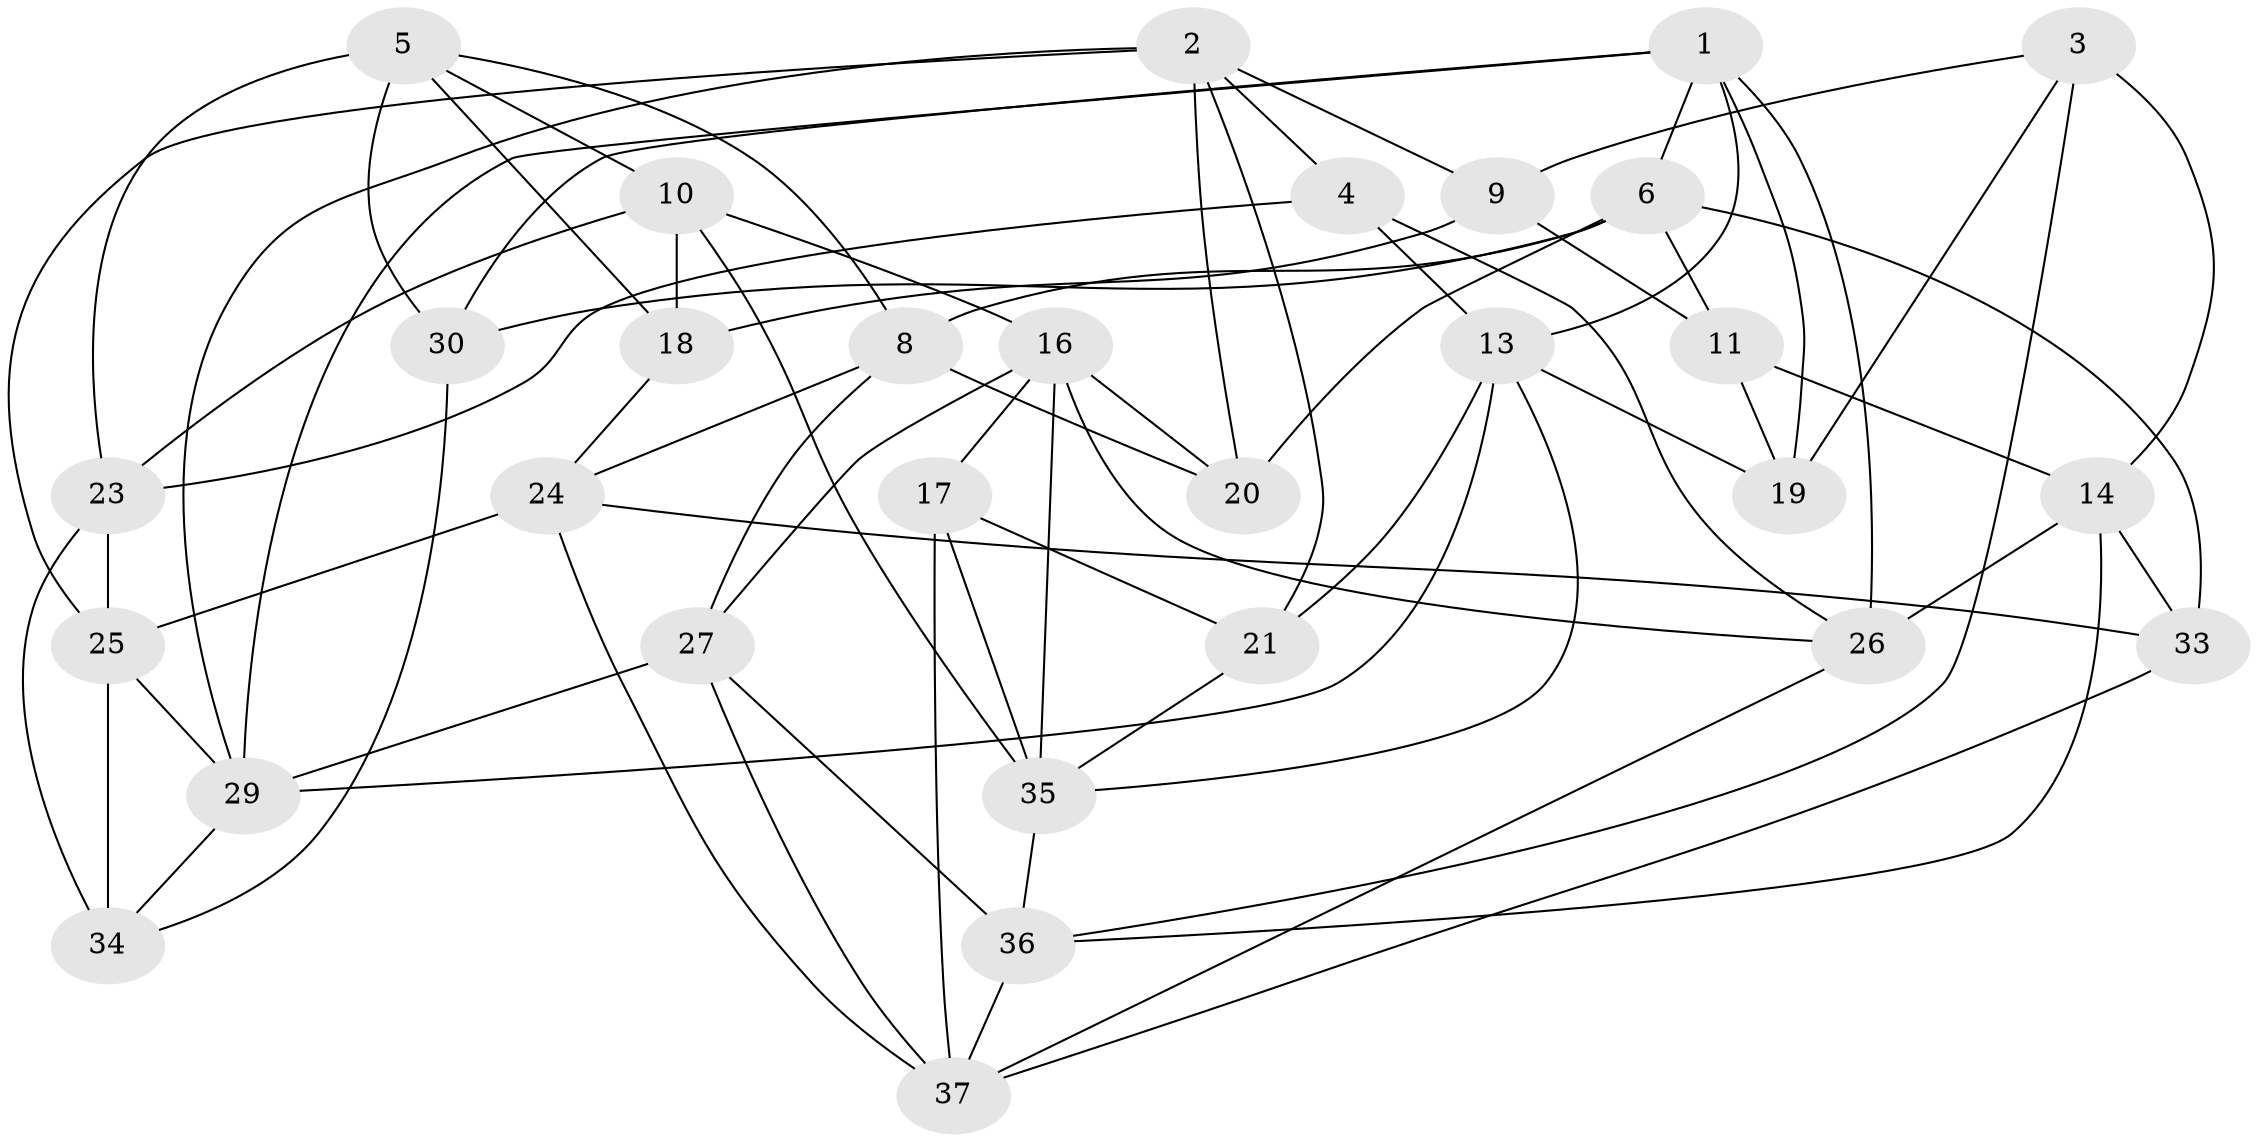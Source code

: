 // Generated by graph-tools (version 1.1) at 2025/24/03/03/25 07:24:28]
// undirected, 30 vertices, 73 edges
graph export_dot {
graph [start="1"]
  node [color=gray90,style=filled];
  1 [super="+39"];
  2 [super="+12"];
  3;
  4;
  5 [super="+28"];
  6 [super="+7"];
  8 [super="+40"];
  9;
  10 [super="+15"];
  11;
  13 [super="+38"];
  14 [super="+22"];
  16 [super="+44"];
  17;
  18 [super="+42"];
  19;
  20;
  21;
  23 [super="+32"];
  24 [super="+31"];
  25 [super="+48"];
  26 [super="+49"];
  27 [super="+47"];
  29 [super="+41"];
  30;
  33;
  34 [super="+43"];
  35 [super="+50"];
  36 [super="+46"];
  37 [super="+45"];
  1 -- 30;
  1 -- 29;
  1 -- 6;
  1 -- 26;
  1 -- 19;
  1 -- 13;
  2 -- 20;
  2 -- 9;
  2 -- 25;
  2 -- 4;
  2 -- 21;
  2 -- 29;
  3 -- 19;
  3 -- 36;
  3 -- 9;
  3 -- 14;
  4 -- 23;
  4 -- 13;
  4 -- 26;
  5 -- 30;
  5 -- 10;
  5 -- 18 [weight=2];
  5 -- 8;
  5 -- 23;
  6 -- 30;
  6 -- 33;
  6 -- 11;
  6 -- 20;
  6 -- 8;
  8 -- 20;
  8 -- 27;
  8 -- 24 [weight=2];
  9 -- 11;
  9 -- 18;
  10 -- 18 [weight=2];
  10 -- 35;
  10 -- 16;
  10 -- 23;
  11 -- 19;
  11 -- 14;
  13 -- 29;
  13 -- 21;
  13 -- 19;
  13 -- 35;
  14 -- 33;
  14 -- 26 [weight=2];
  14 -- 36;
  16 -- 26;
  16 -- 27;
  16 -- 17;
  16 -- 35;
  16 -- 20;
  17 -- 37;
  17 -- 21;
  17 -- 35;
  18 -- 24;
  21 -- 35;
  23 -- 25;
  23 -- 34 [weight=2];
  24 -- 33;
  24 -- 37;
  24 -- 25;
  25 -- 34 [weight=2];
  25 -- 29;
  26 -- 37;
  27 -- 36 [weight=2];
  27 -- 29;
  27 -- 37;
  29 -- 34;
  30 -- 34;
  33 -- 37;
  35 -- 36;
  36 -- 37;
}
